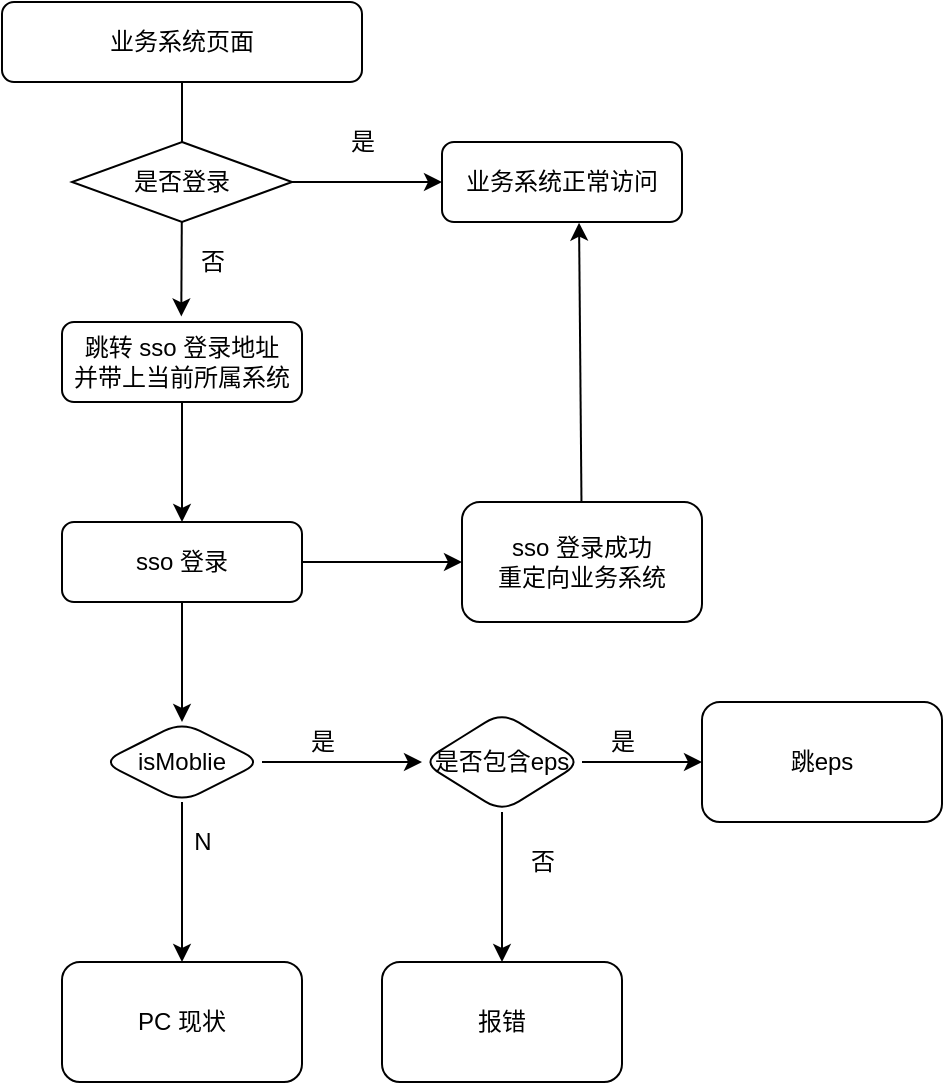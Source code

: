 <mxfile version="20.4.0" type="github"><diagram id="XRziJ_furrcv7unR88gE" name="第 1 页"><mxGraphModel dx="1240" dy="718" grid="1" gridSize="10" guides="1" tooltips="1" connect="1" arrows="1" fold="1" page="1" pageScale="1" pageWidth="827" pageHeight="1169" math="0" shadow="0"><root><mxCell id="0"/><mxCell id="1" parent="0"/><mxCell id="-2ERCq7VWdSCTGQNJowZ-1" value="" style="edgeStyle=none;html=1;" edge="1" parent="1" source="-2ERCq7VWdSCTGQNJowZ-2"><mxGeometry relative="1" as="geometry"><mxPoint x="130" y="150" as="targetPoint"/></mxGeometry></mxCell><mxCell id="-2ERCq7VWdSCTGQNJowZ-2" value="业务系统页面" style="rounded=1;whiteSpace=wrap;html=1;" vertex="1" parent="1"><mxGeometry x="40" y="40" width="180" height="40" as="geometry"/></mxCell><mxCell id="-2ERCq7VWdSCTGQNJowZ-3" value="" style="edgeStyle=none;html=1;" edge="1" parent="1" source="-2ERCq7VWdSCTGQNJowZ-5" target="-2ERCq7VWdSCTGQNJowZ-6"><mxGeometry relative="1" as="geometry"/></mxCell><mxCell id="-2ERCq7VWdSCTGQNJowZ-4" value="" style="edgeStyle=none;html=1;entryX=0.497;entryY=-0.07;entryDx=0;entryDy=0;entryPerimeter=0;" edge="1" parent="1" source="-2ERCq7VWdSCTGQNJowZ-5" target="-2ERCq7VWdSCTGQNJowZ-10"><mxGeometry relative="1" as="geometry"><mxPoint x="130" y="190" as="targetPoint"/></mxGeometry></mxCell><mxCell id="-2ERCq7VWdSCTGQNJowZ-5" value="是否登录" style="rhombus;whiteSpace=wrap;html=1;" vertex="1" parent="1"><mxGeometry x="75" y="110" width="110" height="40" as="geometry"/></mxCell><mxCell id="-2ERCq7VWdSCTGQNJowZ-6" value="业务系统正常访问" style="rounded=1;whiteSpace=wrap;html=1;" vertex="1" parent="1"><mxGeometry x="260" y="110" width="120" height="40" as="geometry"/></mxCell><mxCell id="-2ERCq7VWdSCTGQNJowZ-7" value="是" style="text;html=1;align=center;verticalAlign=middle;resizable=0;points=[];autosize=1;strokeColor=none;fillColor=none;" vertex="1" parent="1"><mxGeometry x="205" y="100" width="30" height="20" as="geometry"/></mxCell><mxCell id="-2ERCq7VWdSCTGQNJowZ-8" value="否" style="text;html=1;align=center;verticalAlign=middle;resizable=0;points=[];autosize=1;strokeColor=none;fillColor=none;" vertex="1" parent="1"><mxGeometry x="130" y="160" width="30" height="20" as="geometry"/></mxCell><mxCell id="-2ERCq7VWdSCTGQNJowZ-9" value="" style="edgeStyle=none;html=1;" edge="1" parent="1" source="-2ERCq7VWdSCTGQNJowZ-10" target="-2ERCq7VWdSCTGQNJowZ-12"><mxGeometry relative="1" as="geometry"/></mxCell><mxCell id="-2ERCq7VWdSCTGQNJowZ-10" value="跳转 sso 登录地址&lt;br&gt;并带上当前所属系统" style="rounded=1;whiteSpace=wrap;html=1;" vertex="1" parent="1"><mxGeometry x="70" y="200" width="120" height="40" as="geometry"/></mxCell><mxCell id="-2ERCq7VWdSCTGQNJowZ-11" value="" style="edgeStyle=none;html=1;" edge="1" parent="1" source="-2ERCq7VWdSCTGQNJowZ-12" target="-2ERCq7VWdSCTGQNJowZ-14"><mxGeometry relative="1" as="geometry"/></mxCell><mxCell id="-2ERCq7VWdSCTGQNJowZ-19" value="" style="edgeStyle=orthogonalEdgeStyle;rounded=0;orthogonalLoop=1;jettySize=auto;html=1;" edge="1" parent="1" source="-2ERCq7VWdSCTGQNJowZ-12" target="-2ERCq7VWdSCTGQNJowZ-18"><mxGeometry relative="1" as="geometry"/></mxCell><mxCell id="-2ERCq7VWdSCTGQNJowZ-12" value="sso 登录" style="whiteSpace=wrap;html=1;rounded=1;" vertex="1" parent="1"><mxGeometry x="70" y="300" width="120" height="40" as="geometry"/></mxCell><mxCell id="-2ERCq7VWdSCTGQNJowZ-13" style="edgeStyle=none;html=1;entryX=0.571;entryY=1.008;entryDx=0;entryDy=0;entryPerimeter=0;" edge="1" parent="1" source="-2ERCq7VWdSCTGQNJowZ-14" target="-2ERCq7VWdSCTGQNJowZ-6"><mxGeometry relative="1" as="geometry"/></mxCell><mxCell id="-2ERCq7VWdSCTGQNJowZ-14" value="sso 登录成功&lt;br&gt;重定向业务系统" style="whiteSpace=wrap;html=1;rounded=1;" vertex="1" parent="1"><mxGeometry x="270" y="290" width="120" height="60" as="geometry"/></mxCell><mxCell id="-2ERCq7VWdSCTGQNJowZ-16" style="edgeStyle=orthogonalEdgeStyle;rounded=0;orthogonalLoop=1;jettySize=auto;html=1;exitX=0.5;exitY=1;exitDx=0;exitDy=0;" edge="1" parent="1"><mxGeometry relative="1" as="geometry"><mxPoint x="170" y="420" as="sourcePoint"/><mxPoint x="170" y="420" as="targetPoint"/></mxGeometry></mxCell><mxCell id="-2ERCq7VWdSCTGQNJowZ-23" value="" style="edgeStyle=orthogonalEdgeStyle;rounded=0;orthogonalLoop=1;jettySize=auto;html=1;" edge="1" parent="1" source="-2ERCq7VWdSCTGQNJowZ-18" target="-2ERCq7VWdSCTGQNJowZ-22"><mxGeometry relative="1" as="geometry"/></mxCell><mxCell id="-2ERCq7VWdSCTGQNJowZ-32" value="" style="edgeStyle=orthogonalEdgeStyle;rounded=0;orthogonalLoop=1;jettySize=auto;html=1;" edge="1" parent="1" source="-2ERCq7VWdSCTGQNJowZ-18" target="-2ERCq7VWdSCTGQNJowZ-31"><mxGeometry relative="1" as="geometry"/></mxCell><mxCell id="-2ERCq7VWdSCTGQNJowZ-18" value="isMoblie" style="rhombus;whiteSpace=wrap;html=1;rounded=1;" vertex="1" parent="1"><mxGeometry x="90" y="400" width="80" height="40" as="geometry"/></mxCell><mxCell id="-2ERCq7VWdSCTGQNJowZ-26" value="" style="edgeStyle=orthogonalEdgeStyle;rounded=0;orthogonalLoop=1;jettySize=auto;html=1;" edge="1" parent="1" source="-2ERCq7VWdSCTGQNJowZ-22" target="-2ERCq7VWdSCTGQNJowZ-25"><mxGeometry relative="1" as="geometry"/></mxCell><mxCell id="-2ERCq7VWdSCTGQNJowZ-29" value="" style="edgeStyle=orthogonalEdgeStyle;rounded=0;orthogonalLoop=1;jettySize=auto;html=1;" edge="1" parent="1" source="-2ERCq7VWdSCTGQNJowZ-22" target="-2ERCq7VWdSCTGQNJowZ-28"><mxGeometry relative="1" as="geometry"/></mxCell><mxCell id="-2ERCq7VWdSCTGQNJowZ-22" value="是否包含eps" style="rhombus;whiteSpace=wrap;html=1;rounded=1;" vertex="1" parent="1"><mxGeometry x="250" y="395" width="80" height="50" as="geometry"/></mxCell><mxCell id="-2ERCq7VWdSCTGQNJowZ-24" value="是" style="text;html=1;align=center;verticalAlign=middle;resizable=0;points=[];autosize=1;strokeColor=none;fillColor=none;" vertex="1" parent="1"><mxGeometry x="180" y="395" width="40" height="30" as="geometry"/></mxCell><mxCell id="-2ERCq7VWdSCTGQNJowZ-25" value="跳eps" style="whiteSpace=wrap;html=1;rounded=1;" vertex="1" parent="1"><mxGeometry x="390" y="390" width="120" height="60" as="geometry"/></mxCell><mxCell id="-2ERCq7VWdSCTGQNJowZ-27" value="是" style="text;html=1;align=center;verticalAlign=middle;resizable=0;points=[];autosize=1;strokeColor=none;fillColor=none;" vertex="1" parent="1"><mxGeometry x="330" y="395" width="40" height="30" as="geometry"/></mxCell><mxCell id="-2ERCq7VWdSCTGQNJowZ-28" value="报错" style="whiteSpace=wrap;html=1;rounded=1;" vertex="1" parent="1"><mxGeometry x="230" y="520" width="120" height="60" as="geometry"/></mxCell><mxCell id="-2ERCq7VWdSCTGQNJowZ-30" value="否" style="text;html=1;align=center;verticalAlign=middle;resizable=0;points=[];autosize=1;strokeColor=none;fillColor=none;" vertex="1" parent="1"><mxGeometry x="290" y="455" width="40" height="30" as="geometry"/></mxCell><mxCell id="-2ERCq7VWdSCTGQNJowZ-31" value="PC 现状" style="whiteSpace=wrap;html=1;rounded=1;" vertex="1" parent="1"><mxGeometry x="70" y="520" width="120" height="60" as="geometry"/></mxCell><mxCell id="-2ERCq7VWdSCTGQNJowZ-33" value="N" style="text;html=1;align=center;verticalAlign=middle;resizable=0;points=[];autosize=1;strokeColor=none;fillColor=none;" vertex="1" parent="1"><mxGeometry x="125" y="445" width="30" height="30" as="geometry"/></mxCell></root></mxGraphModel></diagram></mxfile>